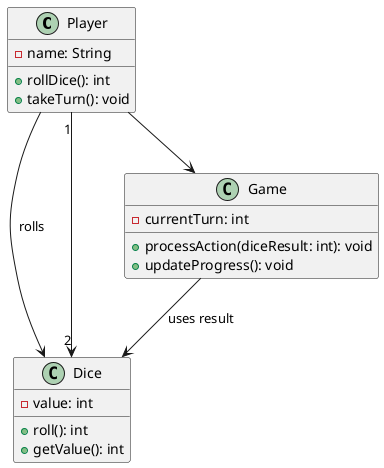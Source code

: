 @startuml
class Player {
    - name: String
    + rollDice(): int
    + takeTurn(): void
}

class Dice {
    - value: int
    + roll(): int
    + getValue(): int
}

class Game {
    - currentTurn: int
    + processAction(diceResult: int): void
    + updateProgress(): void
}

Player --> Game
Player --> Dice : "rolls"
Game --> Dice : "uses result"
Player "1" --> "2" Dice
@enduml
